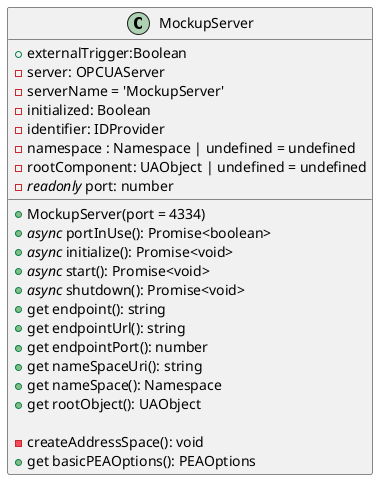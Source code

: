 /*
 * MIT License
 *
 * Copyright (c) 2021 P2O-Lab <p2o-lab@mailbox.tu-dresden.de>,
 * Chair for Process Control Systems, Technische Universität Dresden
 *
 * Permission is hereby granted, free of charge, to any person obtaining a copy
 * of this software and associated documentation files (the "Software"), to deal
 * in the Software without restriction, including without limitation the rights
 * to use, copy, modify, merge, publish, distribute, sublicense, and/or sell
 * copies of the Software, and to permit persons to whom the Software is
 * furnished to do so, subject to the following conditions:
 *
 * The above copyright notice and this permission notice shall be included in all
 * copies or substantial portions of the Software.
 *
 * THE SOFTWARE IS PROVIDED "AS IS", WITHOUT WARRANTY OF ANY KIND, EXPRESS OR
 * IMPLIED, INCLUDING BUT NOT LIMITED TO THE WARRANTIES OF MERCHANTABILITY,
 * FITNESS FOR A PARTICULAR PURPOSE AND NONINFRINGEMENT. IN NO EVENT SHALL THE
 * AUTHORS OR COPYRIGHT HOLDERS BE LIABLE FOR ANY CLAIM, DAMAGES OR OTHER
 * LIABILITY, WHETHER IN AN ACTION OF CONTRACT, TORT OR OTHERWISE, ARISING FROM,
 * OUT OF OR IN CONNECTION WITH THE SOFTWARE OR THE USE OR OTHER DEALINGS IN THE
 * SOFTWARE.
 */

@startuml
'https://plantuml.com/class-diagram

class MockupServer{

    + externalTrigger:Boolean
    - server: OPCUAServer
    - serverName = 'MockupServer'
    - initialized: Boolean
    - identifier: IDProvider
    - namespace : Namespace | undefined = undefined
    - rootComponent: UAObject | undefined = undefined
    - //readonly// port: number

    + MockupServer(port = 4334)
    + //async// portInUse(): Promise<boolean>
    + //async// initialize(): Promise<void>
    + //async// start(): Promise<void>
    + //async// shutdown(): Promise<void>
    + get endpoint(): string
    + get endpointUrl(): string
    + get endpointPort(): number
    + get nameSpaceUri(): string
    + get nameSpace(): Namespace
    + get rootObject(): UAObject

    - createAddressSpace(): void
    + get basicPEAOptions(): PEAOptions

}

@enduml
